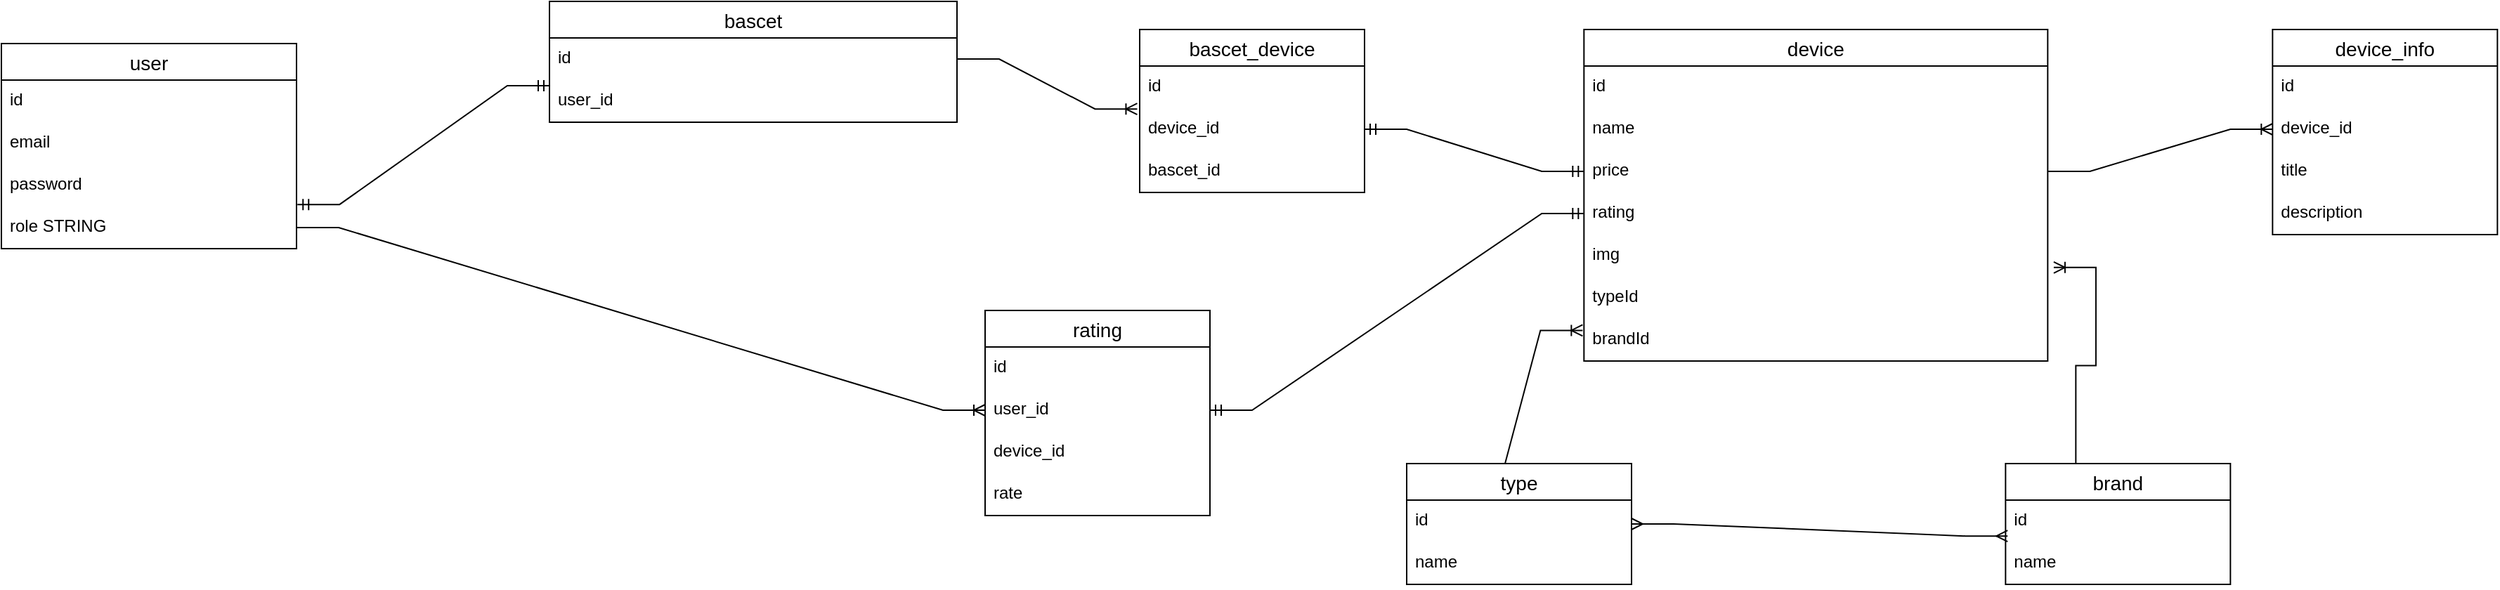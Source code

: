 <mxfile version="18.1.2" type="github">
  <diagram id="pfrFTxKC-c57lgW5mY-Y" name="Page-1">
    <mxGraphModel dx="2324" dy="995" grid="1" gridSize="10" guides="1" tooltips="1" connect="1" arrows="1" fold="1" page="1" pageScale="1" pageWidth="827" pageHeight="1169" math="0" shadow="0">
      <root>
        <mxCell id="0" />
        <mxCell id="1" parent="0" />
        <mxCell id="V6tes_X6Qi0lK5qhnxfR-1" value="user" style="swimlane;fontStyle=0;childLayout=stackLayout;horizontal=1;startSize=26;horizontalStack=0;resizeParent=1;resizeParentMax=0;resizeLast=0;collapsible=1;marginBottom=0;align=center;fontSize=14;" vertex="1" parent="1">
          <mxGeometry x="40" y="170" width="210" height="146" as="geometry" />
        </mxCell>
        <mxCell id="V6tes_X6Qi0lK5qhnxfR-2" value="id" style="text;strokeColor=none;fillColor=none;spacingLeft=4;spacingRight=4;overflow=hidden;rotatable=0;points=[[0,0.5],[1,0.5]];portConstraint=eastwest;fontSize=12;" vertex="1" parent="V6tes_X6Qi0lK5qhnxfR-1">
          <mxGeometry y="26" width="210" height="30" as="geometry" />
        </mxCell>
        <mxCell id="V6tes_X6Qi0lK5qhnxfR-3" value="email" style="text;strokeColor=none;fillColor=none;spacingLeft=4;spacingRight=4;overflow=hidden;rotatable=0;points=[[0,0.5],[1,0.5]];portConstraint=eastwest;fontSize=12;" vertex="1" parent="V6tes_X6Qi0lK5qhnxfR-1">
          <mxGeometry y="56" width="210" height="30" as="geometry" />
        </mxCell>
        <mxCell id="V6tes_X6Qi0lK5qhnxfR-4" value="password" style="text;strokeColor=none;fillColor=none;spacingLeft=4;spacingRight=4;overflow=hidden;rotatable=0;points=[[0,0.5],[1,0.5]];portConstraint=eastwest;fontSize=12;" vertex="1" parent="V6tes_X6Qi0lK5qhnxfR-1">
          <mxGeometry y="86" width="210" height="30" as="geometry" />
        </mxCell>
        <mxCell id="V6tes_X6Qi0lK5qhnxfR-13" value="role STRING" style="text;strokeColor=none;fillColor=none;spacingLeft=4;spacingRight=4;overflow=hidden;rotatable=0;points=[[0,0.5],[1,0.5]];portConstraint=eastwest;fontSize=12;" vertex="1" parent="V6tes_X6Qi0lK5qhnxfR-1">
          <mxGeometry y="116" width="210" height="30" as="geometry" />
        </mxCell>
        <mxCell id="V6tes_X6Qi0lK5qhnxfR-15" value="bascet" style="swimlane;fontStyle=0;childLayout=stackLayout;horizontal=1;startSize=26;horizontalStack=0;resizeParent=1;resizeParentMax=0;resizeLast=0;collapsible=1;marginBottom=0;align=center;fontSize=14;" vertex="1" parent="1">
          <mxGeometry x="430" y="140" width="290" height="86" as="geometry" />
        </mxCell>
        <mxCell id="V6tes_X6Qi0lK5qhnxfR-16" value="id" style="text;strokeColor=none;fillColor=none;spacingLeft=4;spacingRight=4;overflow=hidden;rotatable=0;points=[[0,0.5],[1,0.5]];portConstraint=eastwest;fontSize=12;" vertex="1" parent="V6tes_X6Qi0lK5qhnxfR-15">
          <mxGeometry y="26" width="290" height="30" as="geometry" />
        </mxCell>
        <mxCell id="V6tes_X6Qi0lK5qhnxfR-17" value="user_id" style="text;strokeColor=none;fillColor=none;spacingLeft=4;spacingRight=4;overflow=hidden;rotatable=0;points=[[0,0.5],[1,0.5]];portConstraint=eastwest;fontSize=12;" vertex="1" parent="V6tes_X6Qi0lK5qhnxfR-15">
          <mxGeometry y="56" width="290" height="30" as="geometry" />
        </mxCell>
        <mxCell id="V6tes_X6Qi0lK5qhnxfR-20" value="" style="edgeStyle=entityRelationEdgeStyle;fontSize=12;html=1;endArrow=ERmandOne;startArrow=ERmandOne;rounded=0;exitX=1.003;exitY=-0.047;exitDx=0;exitDy=0;exitPerimeter=0;" edge="1" parent="1" source="V6tes_X6Qi0lK5qhnxfR-13">
          <mxGeometry width="100" height="100" relative="1" as="geometry">
            <mxPoint x="330" y="300" as="sourcePoint" />
            <mxPoint x="430" y="200" as="targetPoint" />
          </mxGeometry>
        </mxCell>
        <mxCell id="V6tes_X6Qi0lK5qhnxfR-21" value="device" style="swimlane;fontStyle=0;childLayout=stackLayout;horizontal=1;startSize=26;horizontalStack=0;resizeParent=1;resizeParentMax=0;resizeLast=0;collapsible=1;marginBottom=0;align=center;fontSize=14;" vertex="1" parent="1">
          <mxGeometry x="1166.16" y="160" width="330" height="236" as="geometry" />
        </mxCell>
        <mxCell id="V6tes_X6Qi0lK5qhnxfR-22" value="id" style="text;strokeColor=none;fillColor=none;spacingLeft=4;spacingRight=4;overflow=hidden;rotatable=0;points=[[0,0.5],[1,0.5]];portConstraint=eastwest;fontSize=12;" vertex="1" parent="V6tes_X6Qi0lK5qhnxfR-21">
          <mxGeometry y="26" width="330" height="30" as="geometry" />
        </mxCell>
        <mxCell id="V6tes_X6Qi0lK5qhnxfR-23" value="name" style="text;strokeColor=none;fillColor=none;spacingLeft=4;spacingRight=4;overflow=hidden;rotatable=0;points=[[0,0.5],[1,0.5]];portConstraint=eastwest;fontSize=12;" vertex="1" parent="V6tes_X6Qi0lK5qhnxfR-21">
          <mxGeometry y="56" width="330" height="30" as="geometry" />
        </mxCell>
        <mxCell id="V6tes_X6Qi0lK5qhnxfR-25" value="price" style="text;strokeColor=none;fillColor=none;spacingLeft=4;spacingRight=4;overflow=hidden;rotatable=0;points=[[0,0.5],[1,0.5]];portConstraint=eastwest;fontSize=12;" vertex="1" parent="V6tes_X6Qi0lK5qhnxfR-21">
          <mxGeometry y="86" width="330" height="30" as="geometry" />
        </mxCell>
        <mxCell id="V6tes_X6Qi0lK5qhnxfR-26" value="rating" style="text;strokeColor=none;fillColor=none;spacingLeft=4;spacingRight=4;overflow=hidden;rotatable=0;points=[[0,0.5],[1,0.5]];portConstraint=eastwest;fontSize=12;" vertex="1" parent="V6tes_X6Qi0lK5qhnxfR-21">
          <mxGeometry y="116" width="330" height="30" as="geometry" />
        </mxCell>
        <mxCell id="V6tes_X6Qi0lK5qhnxfR-27" value="img" style="text;strokeColor=none;fillColor=none;spacingLeft=4;spacingRight=4;overflow=hidden;rotatable=0;points=[[0,0.5],[1,0.5]];portConstraint=eastwest;fontSize=12;" vertex="1" parent="V6tes_X6Qi0lK5qhnxfR-21">
          <mxGeometry y="146" width="330" height="30" as="geometry" />
        </mxCell>
        <mxCell id="V6tes_X6Qi0lK5qhnxfR-28" value="typeId" style="text;strokeColor=none;fillColor=none;spacingLeft=4;spacingRight=4;overflow=hidden;rotatable=0;points=[[0,0.5],[1,0.5]];portConstraint=eastwest;fontSize=12;" vertex="1" parent="V6tes_X6Qi0lK5qhnxfR-21">
          <mxGeometry y="176" width="330" height="30" as="geometry" />
        </mxCell>
        <mxCell id="V6tes_X6Qi0lK5qhnxfR-29" value="brandId" style="text;strokeColor=none;fillColor=none;spacingLeft=4;spacingRight=4;overflow=hidden;rotatable=0;points=[[0,0.5],[1,0.5]];portConstraint=eastwest;fontSize=12;" vertex="1" parent="V6tes_X6Qi0lK5qhnxfR-21">
          <mxGeometry y="206" width="330" height="30" as="geometry" />
        </mxCell>
        <mxCell id="V6tes_X6Qi0lK5qhnxfR-30" value="brand" style="swimlane;fontStyle=0;childLayout=stackLayout;horizontal=1;startSize=26;horizontalStack=0;resizeParent=1;resizeParentMax=0;resizeLast=0;collapsible=1;marginBottom=0;align=center;fontSize=14;" vertex="1" parent="1">
          <mxGeometry x="1466.16" y="469" width="160" height="86" as="geometry" />
        </mxCell>
        <mxCell id="V6tes_X6Qi0lK5qhnxfR-31" value="id" style="text;strokeColor=none;fillColor=none;spacingLeft=4;spacingRight=4;overflow=hidden;rotatable=0;points=[[0,0.5],[1,0.5]];portConstraint=eastwest;fontSize=12;" vertex="1" parent="V6tes_X6Qi0lK5qhnxfR-30">
          <mxGeometry y="26" width="160" height="30" as="geometry" />
        </mxCell>
        <mxCell id="V6tes_X6Qi0lK5qhnxfR-32" value="name" style="text;strokeColor=none;fillColor=none;spacingLeft=4;spacingRight=4;overflow=hidden;rotatable=0;points=[[0,0.5],[1,0.5]];portConstraint=eastwest;fontSize=12;" vertex="1" parent="V6tes_X6Qi0lK5qhnxfR-30">
          <mxGeometry y="56" width="160" height="30" as="geometry" />
        </mxCell>
        <mxCell id="V6tes_X6Qi0lK5qhnxfR-34" value="type" style="swimlane;fontStyle=0;childLayout=stackLayout;horizontal=1;startSize=26;horizontalStack=0;resizeParent=1;resizeParentMax=0;resizeLast=0;collapsible=1;marginBottom=0;align=center;fontSize=14;" vertex="1" parent="1">
          <mxGeometry x="1040" y="469" width="160" height="86" as="geometry" />
        </mxCell>
        <mxCell id="V6tes_X6Qi0lK5qhnxfR-35" value="id" style="text;strokeColor=none;fillColor=none;spacingLeft=4;spacingRight=4;overflow=hidden;rotatable=0;points=[[0,0.5],[1,0.5]];portConstraint=eastwest;fontSize=12;" vertex="1" parent="V6tes_X6Qi0lK5qhnxfR-34">
          <mxGeometry y="26" width="160" height="30" as="geometry" />
        </mxCell>
        <mxCell id="V6tes_X6Qi0lK5qhnxfR-36" value="name" style="text;strokeColor=none;fillColor=none;spacingLeft=4;spacingRight=4;overflow=hidden;rotatable=0;points=[[0,0.5],[1,0.5]];portConstraint=eastwest;fontSize=12;" vertex="1" parent="V6tes_X6Qi0lK5qhnxfR-34">
          <mxGeometry y="56" width="160" height="30" as="geometry" />
        </mxCell>
        <mxCell id="V6tes_X6Qi0lK5qhnxfR-38" value="" style="edgeStyle=entityRelationEdgeStyle;fontSize=12;html=1;endArrow=ERoneToMany;rounded=0;exitX=0.25;exitY=0;exitDx=0;exitDy=0;entryX=-0.003;entryY=0.273;entryDx=0;entryDy=0;entryPerimeter=0;" edge="1" parent="1" source="V6tes_X6Qi0lK5qhnxfR-34" target="V6tes_X6Qi0lK5qhnxfR-29">
          <mxGeometry width="100" height="100" relative="1" as="geometry">
            <mxPoint x="1090.0" y="467.796" as="sourcePoint" />
            <mxPoint x="1166.16" y="340" as="targetPoint" />
          </mxGeometry>
        </mxCell>
        <mxCell id="V6tes_X6Qi0lK5qhnxfR-42" value="" style="edgeStyle=entityRelationEdgeStyle;fontSize=12;html=1;endArrow=ERmany;startArrow=ERmany;rounded=0;entryX=0.009;entryY=0.853;entryDx=0;entryDy=0;entryPerimeter=0;" edge="1" parent="1" source="V6tes_X6Qi0lK5qhnxfR-34" target="V6tes_X6Qi0lK5qhnxfR-31">
          <mxGeometry width="100" height="100" relative="1" as="geometry">
            <mxPoint x="1200" y="521" as="sourcePoint" />
            <mxPoint x="1456.16" y="380" as="targetPoint" />
          </mxGeometry>
        </mxCell>
        <mxCell id="V6tes_X6Qi0lK5qhnxfR-43" value="device_info" style="swimlane;fontStyle=0;childLayout=stackLayout;horizontal=1;startSize=26;horizontalStack=0;resizeParent=1;resizeParentMax=0;resizeLast=0;collapsible=1;marginBottom=0;align=center;fontSize=14;" vertex="1" parent="1">
          <mxGeometry x="1656.16" y="160" width="160" height="146" as="geometry" />
        </mxCell>
        <mxCell id="V6tes_X6Qi0lK5qhnxfR-44" value="id" style="text;strokeColor=none;fillColor=none;spacingLeft=4;spacingRight=4;overflow=hidden;rotatable=0;points=[[0,0.5],[1,0.5]];portConstraint=eastwest;fontSize=12;" vertex="1" parent="V6tes_X6Qi0lK5qhnxfR-43">
          <mxGeometry y="26" width="160" height="30" as="geometry" />
        </mxCell>
        <mxCell id="V6tes_X6Qi0lK5qhnxfR-45" value="device_id" style="text;strokeColor=none;fillColor=none;spacingLeft=4;spacingRight=4;overflow=hidden;rotatable=0;points=[[0,0.5],[1,0.5]];portConstraint=eastwest;fontSize=12;" vertex="1" parent="V6tes_X6Qi0lK5qhnxfR-43">
          <mxGeometry y="56" width="160" height="30" as="geometry" />
        </mxCell>
        <mxCell id="V6tes_X6Qi0lK5qhnxfR-46" value="title" style="text;strokeColor=none;fillColor=none;spacingLeft=4;spacingRight=4;overflow=hidden;rotatable=0;points=[[0,0.5],[1,0.5]];portConstraint=eastwest;fontSize=12;" vertex="1" parent="V6tes_X6Qi0lK5qhnxfR-43">
          <mxGeometry y="86" width="160" height="30" as="geometry" />
        </mxCell>
        <mxCell id="V6tes_X6Qi0lK5qhnxfR-47" value="description" style="text;strokeColor=none;fillColor=none;spacingLeft=4;spacingRight=4;overflow=hidden;rotatable=0;points=[[0,0.5],[1,0.5]];portConstraint=eastwest;fontSize=12;" vertex="1" parent="V6tes_X6Qi0lK5qhnxfR-43">
          <mxGeometry y="116" width="160" height="30" as="geometry" />
        </mxCell>
        <mxCell id="V6tes_X6Qi0lK5qhnxfR-48" value="" style="edgeStyle=entityRelationEdgeStyle;fontSize=12;html=1;endArrow=ERoneToMany;rounded=0;" edge="1" parent="1" source="V6tes_X6Qi0lK5qhnxfR-25" target="V6tes_X6Qi0lK5qhnxfR-45">
          <mxGeometry width="100" height="100" relative="1" as="geometry">
            <mxPoint x="1356.16" y="480" as="sourcePoint" />
            <mxPoint x="1456.16" y="380" as="targetPoint" />
          </mxGeometry>
        </mxCell>
        <mxCell id="V6tes_X6Qi0lK5qhnxfR-41" value="" style="edgeStyle=entityRelationEdgeStyle;fontSize=12;html=1;endArrow=ERoneToMany;rounded=0;exitX=0.5;exitY=0;exitDx=0;exitDy=0;entryX=1.013;entryY=0.78;entryDx=0;entryDy=0;entryPerimeter=0;" edge="1" parent="1" source="V6tes_X6Qi0lK5qhnxfR-30" target="V6tes_X6Qi0lK5qhnxfR-27">
          <mxGeometry width="100" height="100" relative="1" as="geometry">
            <mxPoint x="1456.16" y="569" as="sourcePoint" />
            <mxPoint x="1556.16" y="469" as="targetPoint" />
          </mxGeometry>
        </mxCell>
        <mxCell id="V6tes_X6Qi0lK5qhnxfR-52" value="bascet_device" style="swimlane;fontStyle=0;childLayout=stackLayout;horizontal=1;startSize=26;horizontalStack=0;resizeParent=1;resizeParentMax=0;resizeLast=0;collapsible=1;marginBottom=0;align=center;fontSize=14;" vertex="1" parent="1">
          <mxGeometry x="850" y="160" width="160" height="116" as="geometry" />
        </mxCell>
        <mxCell id="V6tes_X6Qi0lK5qhnxfR-53" value="id" style="text;strokeColor=none;fillColor=none;spacingLeft=4;spacingRight=4;overflow=hidden;rotatable=0;points=[[0,0.5],[1,0.5]];portConstraint=eastwest;fontSize=12;" vertex="1" parent="V6tes_X6Qi0lK5qhnxfR-52">
          <mxGeometry y="26" width="160" height="30" as="geometry" />
        </mxCell>
        <mxCell id="V6tes_X6Qi0lK5qhnxfR-54" value="device_id" style="text;strokeColor=none;fillColor=none;spacingLeft=4;spacingRight=4;overflow=hidden;rotatable=0;points=[[0,0.5],[1,0.5]];portConstraint=eastwest;fontSize=12;" vertex="1" parent="V6tes_X6Qi0lK5qhnxfR-52">
          <mxGeometry y="56" width="160" height="30" as="geometry" />
        </mxCell>
        <mxCell id="V6tes_X6Qi0lK5qhnxfR-55" value="bascet_id" style="text;strokeColor=none;fillColor=none;spacingLeft=4;spacingRight=4;overflow=hidden;rotatable=0;points=[[0,0.5],[1,0.5]];portConstraint=eastwest;fontSize=12;" vertex="1" parent="V6tes_X6Qi0lK5qhnxfR-52">
          <mxGeometry y="86" width="160" height="30" as="geometry" />
        </mxCell>
        <mxCell id="V6tes_X6Qi0lK5qhnxfR-57" value="" style="edgeStyle=entityRelationEdgeStyle;fontSize=12;html=1;endArrow=ERoneToMany;rounded=0;entryX=-0.011;entryY=0.02;entryDx=0;entryDy=0;entryPerimeter=0;exitX=1;exitY=0.5;exitDx=0;exitDy=0;" edge="1" parent="1" source="V6tes_X6Qi0lK5qhnxfR-16" target="V6tes_X6Qi0lK5qhnxfR-54">
          <mxGeometry width="100" height="100" relative="1" as="geometry">
            <mxPoint x="900" y="300" as="sourcePoint" />
            <mxPoint x="1000" y="200" as="targetPoint" />
          </mxGeometry>
        </mxCell>
        <mxCell id="V6tes_X6Qi0lK5qhnxfR-58" value="" style="edgeStyle=entityRelationEdgeStyle;fontSize=12;html=1;endArrow=ERmandOne;startArrow=ERmandOne;rounded=0;entryX=0;entryY=0.5;entryDx=0;entryDy=0;exitX=1;exitY=0.5;exitDx=0;exitDy=0;" edge="1" parent="1" source="V6tes_X6Qi0lK5qhnxfR-54" target="V6tes_X6Qi0lK5qhnxfR-25">
          <mxGeometry width="100" height="100" relative="1" as="geometry">
            <mxPoint x="900" y="300" as="sourcePoint" />
            <mxPoint x="1000" y="200" as="targetPoint" />
          </mxGeometry>
        </mxCell>
        <mxCell id="V6tes_X6Qi0lK5qhnxfR-59" value="rating" style="swimlane;fontStyle=0;childLayout=stackLayout;horizontal=1;startSize=26;horizontalStack=0;resizeParent=1;resizeParentMax=0;resizeLast=0;collapsible=1;marginBottom=0;align=center;fontSize=14;" vertex="1" parent="1">
          <mxGeometry x="740" y="360" width="160" height="146" as="geometry" />
        </mxCell>
        <mxCell id="V6tes_X6Qi0lK5qhnxfR-60" value="id" style="text;strokeColor=none;fillColor=none;spacingLeft=4;spacingRight=4;overflow=hidden;rotatable=0;points=[[0,0.5],[1,0.5]];portConstraint=eastwest;fontSize=12;" vertex="1" parent="V6tes_X6Qi0lK5qhnxfR-59">
          <mxGeometry y="26" width="160" height="30" as="geometry" />
        </mxCell>
        <mxCell id="V6tes_X6Qi0lK5qhnxfR-61" value="user_id" style="text;strokeColor=none;fillColor=none;spacingLeft=4;spacingRight=4;overflow=hidden;rotatable=0;points=[[0,0.5],[1,0.5]];portConstraint=eastwest;fontSize=12;" vertex="1" parent="V6tes_X6Qi0lK5qhnxfR-59">
          <mxGeometry y="56" width="160" height="30" as="geometry" />
        </mxCell>
        <mxCell id="V6tes_X6Qi0lK5qhnxfR-62" value="device_id" style="text;strokeColor=none;fillColor=none;spacingLeft=4;spacingRight=4;overflow=hidden;rotatable=0;points=[[0,0.5],[1,0.5]];portConstraint=eastwest;fontSize=12;" vertex="1" parent="V6tes_X6Qi0lK5qhnxfR-59">
          <mxGeometry y="86" width="160" height="30" as="geometry" />
        </mxCell>
        <mxCell id="V6tes_X6Qi0lK5qhnxfR-63" value="rate" style="text;strokeColor=none;fillColor=none;spacingLeft=4;spacingRight=4;overflow=hidden;rotatable=0;points=[[0,0.5],[1,0.5]];portConstraint=eastwest;fontSize=12;" vertex="1" parent="V6tes_X6Qi0lK5qhnxfR-59">
          <mxGeometry y="116" width="160" height="30" as="geometry" />
        </mxCell>
        <mxCell id="V6tes_X6Qi0lK5qhnxfR-64" value="" style="edgeStyle=entityRelationEdgeStyle;fontSize=12;html=1;endArrow=ERmandOne;startArrow=ERmandOne;rounded=0;exitX=1;exitY=0.5;exitDx=0;exitDy=0;entryX=0;entryY=0.5;entryDx=0;entryDy=0;" edge="1" parent="1" source="V6tes_X6Qi0lK5qhnxfR-61" target="V6tes_X6Qi0lK5qhnxfR-26">
          <mxGeometry width="100" height="100" relative="1" as="geometry">
            <mxPoint x="900" y="300" as="sourcePoint" />
            <mxPoint x="1000" y="200" as="targetPoint" />
          </mxGeometry>
        </mxCell>
        <mxCell id="V6tes_X6Qi0lK5qhnxfR-66" value="" style="edgeStyle=entityRelationEdgeStyle;fontSize=12;html=1;endArrow=ERoneToMany;rounded=0;entryX=0;entryY=0.5;entryDx=0;entryDy=0;" edge="1" parent="1" source="V6tes_X6Qi0lK5qhnxfR-13" target="V6tes_X6Qi0lK5qhnxfR-61">
          <mxGeometry width="100" height="100" relative="1" as="geometry">
            <mxPoint x="590" y="450" as="sourcePoint" />
            <mxPoint x="690" y="350" as="targetPoint" />
          </mxGeometry>
        </mxCell>
      </root>
    </mxGraphModel>
  </diagram>
</mxfile>
